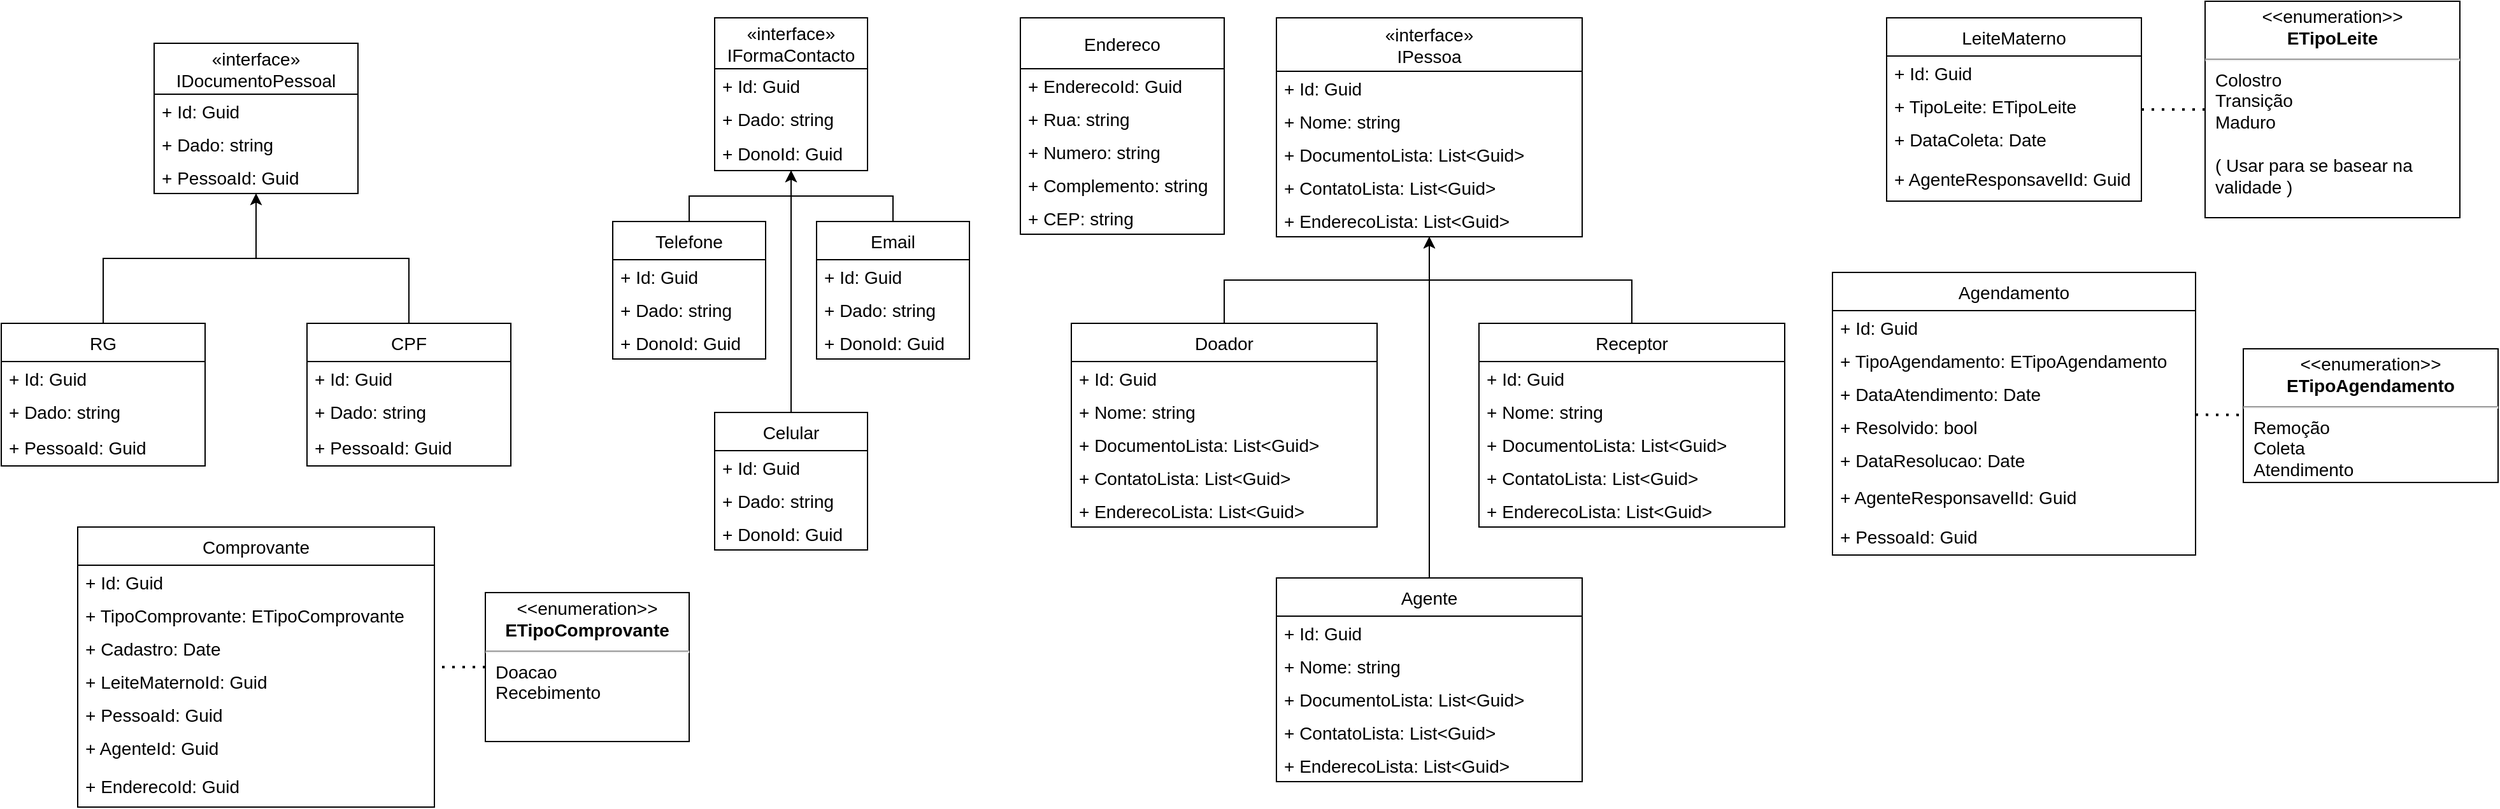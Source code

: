 <mxfile version="20.3.0" type="device"><diagram id="E-iEeLtAQqhnF8Df2W0B" name="Página-1"><mxGraphModel dx="1422" dy="905" grid="1" gridSize="10" guides="1" tooltips="1" connect="1" arrows="1" fold="1" page="1" pageScale="1" pageWidth="827" pageHeight="1169" math="0" shadow="0"><root><mxCell id="0"/><mxCell id="1" parent="0"/><mxCell id="phABMBKXyKqPq_wbPe4x-16" value="«interface»&#10;IDocumentoPessoal" style="swimlane;fontStyle=0;childLayout=stackLayout;horizontal=1;startSize=40;fillColor=none;horizontalStack=0;resizeParent=1;resizeParentMax=0;resizeLast=0;collapsible=1;marginBottom=0;fontSize=14;verticalAlign=middle;" parent="1" vertex="1"><mxGeometry x="240" y="100" width="160" height="118" as="geometry"/></mxCell><mxCell id="Uqanh-Zlto6vGXCfnEu_-18" value="+ Id: Guid" style="text;strokeColor=none;fillColor=none;align=left;verticalAlign=middle;spacingLeft=4;spacingRight=4;overflow=hidden;rotatable=0;points=[[0,0.5],[1,0.5]];portConstraint=eastwest;fontSize=14;" parent="phABMBKXyKqPq_wbPe4x-16" vertex="1"><mxGeometry y="40" width="160" height="26" as="geometry"/></mxCell><mxCell id="phABMBKXyKqPq_wbPe4x-17" value="+ Dado: string" style="text;strokeColor=none;fillColor=none;align=left;verticalAlign=middle;spacingLeft=4;spacingRight=4;overflow=hidden;rotatable=0;points=[[0,0.5],[1,0.5]];portConstraint=eastwest;fontSize=14;" parent="phABMBKXyKqPq_wbPe4x-16" vertex="1"><mxGeometry y="66" width="160" height="26" as="geometry"/></mxCell><mxCell id="Uqanh-Zlto6vGXCfnEu_-35" value="+ PessoaId: Guid" style="text;strokeColor=none;fillColor=none;align=left;verticalAlign=middle;spacingLeft=4;spacingRight=4;overflow=hidden;rotatable=0;points=[[0,0.5],[1,0.5]];portConstraint=eastwest;fontSize=14;" parent="phABMBKXyKqPq_wbPe4x-16" vertex="1"><mxGeometry y="92" width="160" height="26" as="geometry"/></mxCell><mxCell id="-Bdz_eQ71Ck8odImY1UB-2" value="«interface»&#10;IPessoa" style="swimlane;fontStyle=0;childLayout=stackLayout;horizontal=1;startSize=42;fillColor=none;horizontalStack=0;resizeParent=1;resizeParentMax=0;resizeLast=0;collapsible=1;marginBottom=0;fontSize=14;verticalAlign=middle;" parent="1" vertex="1"><mxGeometry x="1121" y="80" width="240" height="172" as="geometry"/></mxCell><mxCell id="-Bdz_eQ71Ck8odImY1UB-3" value="+ Id: Guid" style="text;strokeColor=none;fillColor=none;align=left;verticalAlign=middle;spacingLeft=4;spacingRight=4;overflow=hidden;rotatable=0;points=[[0,0.5],[1,0.5]];portConstraint=eastwest;fontSize=14;" parent="-Bdz_eQ71Ck8odImY1UB-2" vertex="1"><mxGeometry y="42" width="240" height="26" as="geometry"/></mxCell><mxCell id="-Bdz_eQ71Ck8odImY1UB-4" value="+ Nome: string" style="text;strokeColor=none;fillColor=none;align=left;verticalAlign=middle;spacingLeft=4;spacingRight=4;overflow=hidden;rotatable=0;points=[[0,0.5],[1,0.5]];portConstraint=eastwest;fontSize=14;" parent="-Bdz_eQ71Ck8odImY1UB-2" vertex="1"><mxGeometry y="68" width="240" height="26" as="geometry"/></mxCell><mxCell id="iEd2KsL6R-mxoizcgN1I-53" value="+ DocumentoLista: List&lt;Guid&gt;" style="text;strokeColor=none;fillColor=none;align=left;verticalAlign=middle;spacingLeft=4;spacingRight=4;overflow=hidden;rotatable=0;points=[[0,0.5],[1,0.5]];portConstraint=eastwest;fontSize=14;" parent="-Bdz_eQ71Ck8odImY1UB-2" vertex="1"><mxGeometry y="94" width="240" height="26" as="geometry"/></mxCell><mxCell id="iEd2KsL6R-mxoizcgN1I-55" value="+ ContatoLista: List&lt;Guid&gt;" style="text;strokeColor=none;fillColor=none;align=left;verticalAlign=middle;spacingLeft=4;spacingRight=4;overflow=hidden;rotatable=0;points=[[0,0.5],[1,0.5]];portConstraint=eastwest;fontSize=14;" parent="-Bdz_eQ71Ck8odImY1UB-2" vertex="1"><mxGeometry y="120" width="240" height="26" as="geometry"/></mxCell><mxCell id="iEd2KsL6R-mxoizcgN1I-54" value="+ EnderecoLista: List&lt;Guid&gt;" style="text;strokeColor=none;fillColor=none;align=left;verticalAlign=middle;spacingLeft=4;spacingRight=4;overflow=hidden;rotatable=0;points=[[0,0.5],[1,0.5]];portConstraint=eastwest;fontSize=14;" parent="-Bdz_eQ71Ck8odImY1UB-2" vertex="1"><mxGeometry y="146" width="240" height="26" as="geometry"/></mxCell><mxCell id="-Bdz_eQ71Ck8odImY1UB-32" value="«interface»&#10;IFormaContacto" style="swimlane;fontStyle=0;childLayout=stackLayout;horizontal=1;startSize=40;fillColor=none;horizontalStack=0;resizeParent=1;resizeParentMax=0;resizeLast=0;collapsible=1;marginBottom=0;fontSize=14;verticalAlign=middle;" parent="1" vertex="1"><mxGeometry x="680" y="80" width="120" height="120" as="geometry"/></mxCell><mxCell id="Uqanh-Zlto6vGXCfnEu_-11" value="+ Id: Guid" style="text;strokeColor=none;fillColor=none;align=left;verticalAlign=middle;spacingLeft=4;spacingRight=4;overflow=hidden;rotatable=0;points=[[0,0.5],[1,0.5]];portConstraint=eastwest;fontSize=14;" parent="-Bdz_eQ71Ck8odImY1UB-32" vertex="1"><mxGeometry y="40" width="120" height="26" as="geometry"/></mxCell><mxCell id="-Bdz_eQ71Ck8odImY1UB-33" value="+ Dado: string" style="text;strokeColor=none;fillColor=none;align=left;verticalAlign=middle;spacingLeft=4;spacingRight=4;overflow=hidden;rotatable=0;points=[[0,0.5],[1,0.5]];portConstraint=eastwest;fontSize=14;" parent="-Bdz_eQ71Ck8odImY1UB-32" vertex="1"><mxGeometry y="66" width="120" height="26" as="geometry"/></mxCell><mxCell id="Uqanh-Zlto6vGXCfnEu_-43" value="+ DonoId: Guid" style="text;strokeColor=none;fillColor=none;align=left;verticalAlign=middle;spacingLeft=4;spacingRight=4;overflow=hidden;rotatable=0;points=[[0,0.5],[1,0.5]];portConstraint=eastwest;fontSize=14;" parent="-Bdz_eQ71Ck8odImY1UB-32" vertex="1"><mxGeometry y="92" width="120" height="28" as="geometry"/></mxCell><mxCell id="Uqanh-Zlto6vGXCfnEu_-23" value="Endereco" style="swimlane;fontStyle=0;childLayout=stackLayout;horizontal=1;startSize=40;fillColor=none;horizontalStack=0;resizeParent=1;resizeParentMax=0;resizeLast=0;collapsible=1;marginBottom=0;fontSize=14;verticalAlign=middle;" parent="1" vertex="1"><mxGeometry x="920" y="80" width="160" height="170" as="geometry"/></mxCell><mxCell id="Uqanh-Zlto6vGXCfnEu_-30" value="+ EnderecoId: Guid" style="text;strokeColor=none;fillColor=none;align=left;verticalAlign=middle;spacingLeft=4;spacingRight=4;overflow=hidden;rotatable=0;points=[[0,0.5],[1,0.5]];portConstraint=eastwest;fontSize=14;" parent="Uqanh-Zlto6vGXCfnEu_-23" vertex="1"><mxGeometry y="40" width="160" height="26" as="geometry"/></mxCell><mxCell id="Uqanh-Zlto6vGXCfnEu_-24" value="+ Rua: string" style="text;strokeColor=none;fillColor=none;align=left;verticalAlign=middle;spacingLeft=4;spacingRight=4;overflow=hidden;rotatable=0;points=[[0,0.5],[1,0.5]];portConstraint=eastwest;fontSize=14;" parent="Uqanh-Zlto6vGXCfnEu_-23" vertex="1"><mxGeometry y="66" width="160" height="26" as="geometry"/></mxCell><mxCell id="Uqanh-Zlto6vGXCfnEu_-25" value="+ Numero: string" style="text;strokeColor=none;fillColor=none;align=left;verticalAlign=middle;spacingLeft=4;spacingRight=4;overflow=hidden;rotatable=0;points=[[0,0.5],[1,0.5]];portConstraint=eastwest;fontSize=14;" parent="Uqanh-Zlto6vGXCfnEu_-23" vertex="1"><mxGeometry y="92" width="160" height="26" as="geometry"/></mxCell><mxCell id="Uqanh-Zlto6vGXCfnEu_-34" value="+ Complemento: string" style="text;strokeColor=none;fillColor=none;align=left;verticalAlign=middle;spacingLeft=4;spacingRight=4;overflow=hidden;rotatable=0;points=[[0,0.5],[1,0.5]];portConstraint=eastwest;fontSize=14;" parent="Uqanh-Zlto6vGXCfnEu_-23" vertex="1"><mxGeometry y="118" width="160" height="26" as="geometry"/></mxCell><mxCell id="Uqanh-Zlto6vGXCfnEu_-26" value="+ CEP: string" style="text;strokeColor=none;fillColor=none;align=left;verticalAlign=middle;spacingLeft=4;spacingRight=4;overflow=hidden;rotatable=0;points=[[0,0.5],[1,0.5]];portConstraint=eastwest;fontSize=14;" parent="Uqanh-Zlto6vGXCfnEu_-23" vertex="1"><mxGeometry y="144" width="160" height="26" as="geometry"/></mxCell><mxCell id="iEd2KsL6R-mxoizcgN1I-85" style="edgeStyle=orthogonalEdgeStyle;rounded=0;orthogonalLoop=1;jettySize=auto;html=1;exitX=0.5;exitY=0;exitDx=0;exitDy=0;fontSize=14;verticalAlign=middle;" parent="1" source="TdHFL0i4SV0IHrqNO5Vv-9" target="phABMBKXyKqPq_wbPe4x-16" edge="1"><mxGeometry relative="1" as="geometry"/></mxCell><mxCell id="TdHFL0i4SV0IHrqNO5Vv-9" value="RG" style="swimlane;fontStyle=0;childLayout=stackLayout;horizontal=1;startSize=30;fillColor=none;horizontalStack=0;resizeParent=1;resizeParentMax=0;resizeLast=0;collapsible=1;marginBottom=0;fontSize=14;verticalAlign=middle;" parent="1" vertex="1"><mxGeometry x="120" y="320" width="160" height="112" as="geometry"/></mxCell><mxCell id="TdHFL0i4SV0IHrqNO5Vv-10" value="+ Id: Guid" style="text;strokeColor=none;fillColor=none;align=left;verticalAlign=middle;spacingLeft=4;spacingRight=4;overflow=hidden;rotatable=0;points=[[0,0.5],[1,0.5]];portConstraint=eastwest;fontSize=14;" parent="TdHFL0i4SV0IHrqNO5Vv-9" vertex="1"><mxGeometry y="30" width="160" height="26" as="geometry"/></mxCell><mxCell id="TdHFL0i4SV0IHrqNO5Vv-11" value="+ Dado: string" style="text;strokeColor=none;fillColor=none;align=left;verticalAlign=middle;spacingLeft=4;spacingRight=4;overflow=hidden;rotatable=0;points=[[0,0.5],[1,0.5]];portConstraint=eastwest;fontSize=14;" parent="TdHFL0i4SV0IHrqNO5Vv-9" vertex="1"><mxGeometry y="56" width="160" height="26" as="geometry"/></mxCell><mxCell id="TdHFL0i4SV0IHrqNO5Vv-14" value="+ PessoaId: Guid" style="text;strokeColor=none;fillColor=none;align=left;verticalAlign=middle;spacingLeft=4;spacingRight=4;overflow=hidden;rotatable=0;points=[[0,0.5],[1,0.5]];portConstraint=eastwest;fontSize=14;" parent="TdHFL0i4SV0IHrqNO5Vv-9" vertex="1"><mxGeometry y="82" width="160" height="30" as="geometry"/></mxCell><mxCell id="iEd2KsL6R-mxoizcgN1I-86" style="edgeStyle=orthogonalEdgeStyle;rounded=0;orthogonalLoop=1;jettySize=auto;html=1;exitX=0.5;exitY=0;exitDx=0;exitDy=0;fontSize=14;verticalAlign=middle;" parent="1" source="TdHFL0i4SV0IHrqNO5Vv-17" target="phABMBKXyKqPq_wbPe4x-16" edge="1"><mxGeometry relative="1" as="geometry"/></mxCell><mxCell id="TdHFL0i4SV0IHrqNO5Vv-17" value="CPF" style="swimlane;fontStyle=0;childLayout=stackLayout;horizontal=1;startSize=30;fillColor=none;horizontalStack=0;resizeParent=1;resizeParentMax=0;resizeLast=0;collapsible=1;marginBottom=0;fontSize=14;verticalAlign=middle;" parent="1" vertex="1"><mxGeometry x="360" y="320" width="160" height="112" as="geometry"/></mxCell><mxCell id="TdHFL0i4SV0IHrqNO5Vv-18" value="+ Id: Guid" style="text;strokeColor=none;fillColor=none;align=left;verticalAlign=middle;spacingLeft=4;spacingRight=4;overflow=hidden;rotatable=0;points=[[0,0.5],[1,0.5]];portConstraint=eastwest;fontSize=14;" parent="TdHFL0i4SV0IHrqNO5Vv-17" vertex="1"><mxGeometry y="30" width="160" height="26" as="geometry"/></mxCell><mxCell id="TdHFL0i4SV0IHrqNO5Vv-19" value="+ Dado: string" style="text;strokeColor=none;fillColor=none;align=left;verticalAlign=middle;spacingLeft=4;spacingRight=4;overflow=hidden;rotatable=0;points=[[0,0.5],[1,0.5]];portConstraint=eastwest;fontSize=14;" parent="TdHFL0i4SV0IHrqNO5Vv-17" vertex="1"><mxGeometry y="56" width="160" height="26" as="geometry"/></mxCell><mxCell id="TdHFL0i4SV0IHrqNO5Vv-22" value="+ PessoaId: Guid" style="text;strokeColor=none;fillColor=none;align=left;verticalAlign=middle;spacingLeft=4;spacingRight=4;overflow=hidden;rotatable=0;points=[[0,0.5],[1,0.5]];portConstraint=eastwest;fontSize=14;" parent="TdHFL0i4SV0IHrqNO5Vv-17" vertex="1"><mxGeometry y="82" width="160" height="30" as="geometry"/></mxCell><mxCell id="TdHFL0i4SV0IHrqNO5Vv-25" value="Comprovante" style="swimlane;fontStyle=0;childLayout=stackLayout;horizontal=1;startSize=30;fillColor=none;horizontalStack=0;resizeParent=1;resizeParentMax=0;resizeLast=0;collapsible=1;marginBottom=0;fontSize=14;verticalAlign=middle;" parent="1" vertex="1"><mxGeometry x="180" y="480" width="280" height="220" as="geometry"/></mxCell><mxCell id="TdHFL0i4SV0IHrqNO5Vv-26" value="+ Id: Guid" style="text;strokeColor=none;fillColor=none;align=left;verticalAlign=middle;spacingLeft=4;spacingRight=4;overflow=hidden;rotatable=0;points=[[0,0.5],[1,0.5]];portConstraint=eastwest;fontSize=14;" parent="TdHFL0i4SV0IHrqNO5Vv-25" vertex="1"><mxGeometry y="30" width="280" height="26" as="geometry"/></mxCell><mxCell id="iEd2KsL6R-mxoizcgN1I-37" value="+ TipoComprovante: ETipoComprovante" style="text;strokeColor=none;fillColor=none;align=left;verticalAlign=middle;spacingLeft=4;spacingRight=4;overflow=hidden;rotatable=0;points=[[0,0.5],[1,0.5]];portConstraint=eastwest;fontSize=14;" parent="TdHFL0i4SV0IHrqNO5Vv-25" vertex="1"><mxGeometry y="56" width="280" height="26" as="geometry"/></mxCell><mxCell id="TdHFL0i4SV0IHrqNO5Vv-29" value="+ Cadastro: Date" style="text;strokeColor=none;fillColor=none;align=left;verticalAlign=middle;spacingLeft=4;spacingRight=4;overflow=hidden;rotatable=0;points=[[0,0.5],[1,0.5]];portConstraint=eastwest;fontSize=14;" parent="TdHFL0i4SV0IHrqNO5Vv-25" vertex="1"><mxGeometry y="82" width="280" height="26" as="geometry"/></mxCell><mxCell id="iEd2KsL6R-mxoizcgN1I-88" value="+ LeiteMaternoId: Guid" style="text;strokeColor=none;fillColor=none;align=left;verticalAlign=middle;spacingLeft=4;spacingRight=4;overflow=hidden;rotatable=0;points=[[0,0.5],[1,0.5]];portConstraint=eastwest;fontSize=14;" parent="TdHFL0i4SV0IHrqNO5Vv-25" vertex="1"><mxGeometry y="108" width="280" height="26" as="geometry"/></mxCell><mxCell id="TdHFL0i4SV0IHrqNO5Vv-30" value="+ PessoaId: Guid" style="text;strokeColor=none;fillColor=none;align=left;verticalAlign=middle;spacingLeft=4;spacingRight=4;overflow=hidden;rotatable=0;points=[[0,0.5],[1,0.5]];portConstraint=eastwest;fontSize=14;" parent="TdHFL0i4SV0IHrqNO5Vv-25" vertex="1"><mxGeometry y="134" width="280" height="26" as="geometry"/></mxCell><mxCell id="iEd2KsL6R-mxoizcgN1I-48" value="+ AgenteId: Guid" style="text;strokeColor=none;fillColor=none;align=left;verticalAlign=middle;spacingLeft=4;spacingRight=4;overflow=hidden;rotatable=0;points=[[0,0.5],[1,0.5]];portConstraint=eastwest;fontSize=14;" parent="TdHFL0i4SV0IHrqNO5Vv-25" vertex="1"><mxGeometry y="160" width="280" height="26" as="geometry"/></mxCell><mxCell id="iEd2KsL6R-mxoizcgN1I-10" value="+ EnderecoId: Guid" style="text;strokeColor=none;fillColor=none;align=left;verticalAlign=middle;spacingLeft=4;spacingRight=4;overflow=hidden;rotatable=0;points=[[0,0.5],[1,0.5]];portConstraint=eastwest;fontSize=14;" parent="TdHFL0i4SV0IHrqNO5Vv-25" vertex="1"><mxGeometry y="186" width="280" height="34" as="geometry"/></mxCell><mxCell id="iEd2KsL6R-mxoizcgN1I-83" style="edgeStyle=orthogonalEdgeStyle;rounded=0;orthogonalLoop=1;jettySize=auto;html=1;exitX=0.5;exitY=0;exitDx=0;exitDy=0;fontSize=14;verticalAlign=middle;" parent="1" source="TdHFL0i4SV0IHrqNO5Vv-33" target="-Bdz_eQ71Ck8odImY1UB-32" edge="1"><mxGeometry relative="1" as="geometry"/></mxCell><mxCell id="TdHFL0i4SV0IHrqNO5Vv-33" value="Email" style="swimlane;fontStyle=0;childLayout=stackLayout;horizontal=1;startSize=30;fillColor=none;horizontalStack=0;resizeParent=1;resizeParentMax=0;resizeLast=0;collapsible=1;marginBottom=0;fontSize=14;verticalAlign=middle;" parent="1" vertex="1"><mxGeometry x="760" y="240" width="120" height="108" as="geometry"/></mxCell><mxCell id="TdHFL0i4SV0IHrqNO5Vv-34" value="+ Id: Guid" style="text;strokeColor=none;fillColor=none;align=left;verticalAlign=middle;spacingLeft=4;spacingRight=4;overflow=hidden;rotatable=0;points=[[0,0.5],[1,0.5]];portConstraint=eastwest;fontSize=14;" parent="TdHFL0i4SV0IHrqNO5Vv-33" vertex="1"><mxGeometry y="30" width="120" height="26" as="geometry"/></mxCell><mxCell id="TdHFL0i4SV0IHrqNO5Vv-35" value="+ Dado: string" style="text;strokeColor=none;fillColor=none;align=left;verticalAlign=middle;spacingLeft=4;spacingRight=4;overflow=hidden;rotatable=0;points=[[0,0.5],[1,0.5]];portConstraint=eastwest;fontSize=14;" parent="TdHFL0i4SV0IHrqNO5Vv-33" vertex="1"><mxGeometry y="56" width="120" height="26" as="geometry"/></mxCell><mxCell id="TdHFL0i4SV0IHrqNO5Vv-36" value="+ DonoId: Guid" style="text;strokeColor=none;fillColor=none;align=left;verticalAlign=middle;spacingLeft=4;spacingRight=4;overflow=hidden;rotatable=0;points=[[0,0.5],[1,0.5]];portConstraint=eastwest;fontSize=14;" parent="TdHFL0i4SV0IHrqNO5Vv-33" vertex="1"><mxGeometry y="82" width="120" height="26" as="geometry"/></mxCell><mxCell id="iEd2KsL6R-mxoizcgN1I-84" style="edgeStyle=orthogonalEdgeStyle;rounded=0;orthogonalLoop=1;jettySize=auto;html=1;exitX=0.5;exitY=0;exitDx=0;exitDy=0;fontSize=14;verticalAlign=middle;" parent="1" source="TdHFL0i4SV0IHrqNO5Vv-40" target="-Bdz_eQ71Ck8odImY1UB-32" edge="1"><mxGeometry relative="1" as="geometry"/></mxCell><mxCell id="TdHFL0i4SV0IHrqNO5Vv-40" value="Telefone" style="swimlane;fontStyle=0;childLayout=stackLayout;horizontal=1;startSize=30;fillColor=none;horizontalStack=0;resizeParent=1;resizeParentMax=0;resizeLast=0;collapsible=1;marginBottom=0;fontSize=14;verticalAlign=middle;" parent="1" vertex="1"><mxGeometry x="600" y="240" width="120" height="108" as="geometry"/></mxCell><mxCell id="TdHFL0i4SV0IHrqNO5Vv-41" value="+ Id: Guid" style="text;strokeColor=none;fillColor=none;align=left;verticalAlign=middle;spacingLeft=4;spacingRight=4;overflow=hidden;rotatable=0;points=[[0,0.5],[1,0.5]];portConstraint=eastwest;fontSize=14;" parent="TdHFL0i4SV0IHrqNO5Vv-40" vertex="1"><mxGeometry y="30" width="120" height="26" as="geometry"/></mxCell><mxCell id="TdHFL0i4SV0IHrqNO5Vv-42" value="+ Dado: string" style="text;strokeColor=none;fillColor=none;align=left;verticalAlign=middle;spacingLeft=4;spacingRight=4;overflow=hidden;rotatable=0;points=[[0,0.5],[1,0.5]];portConstraint=eastwest;fontSize=14;" parent="TdHFL0i4SV0IHrqNO5Vv-40" vertex="1"><mxGeometry y="56" width="120" height="26" as="geometry"/></mxCell><mxCell id="TdHFL0i4SV0IHrqNO5Vv-43" value="+ DonoId: Guid" style="text;strokeColor=none;fillColor=none;align=left;verticalAlign=middle;spacingLeft=4;spacingRight=4;overflow=hidden;rotatable=0;points=[[0,0.5],[1,0.5]];portConstraint=eastwest;fontSize=14;" parent="TdHFL0i4SV0IHrqNO5Vv-40" vertex="1"><mxGeometry y="82" width="120" height="26" as="geometry"/></mxCell><mxCell id="iEd2KsL6R-mxoizcgN1I-33" value="" style="endArrow=none;dashed=1;html=1;dashPattern=1 3;strokeWidth=2;rounded=0;fontSize=14;verticalAlign=middle;" parent="1" source="iEd2KsL6R-mxoizcgN1I-46" target="TdHFL0i4SV0IHrqNO5Vv-25" edge="1"><mxGeometry width="50" height="50" relative="1" as="geometry"><mxPoint x="501" y="653" as="sourcePoint"/><mxPoint x="360" y="710" as="targetPoint"/></mxGeometry></mxCell><mxCell id="iEd2KsL6R-mxoizcgN1I-46" value="&lt;p style=&quot;margin: 4px 0px 0px; text-align: center; font-size: 14px;&quot;&gt;&amp;lt;&amp;lt;enumeration&amp;gt;&amp;gt;&lt;br style=&quot;font-size: 14px;&quot;&gt;&lt;b style=&quot;font-size: 14px;&quot;&gt;ETipoComprovante&lt;/b&gt;&lt;/p&gt;&lt;hr style=&quot;font-size: 14px;&quot;&gt;&lt;p style=&quot;margin: 0px 0px 0px 8px; text-align: left; font-size: 14px;&quot;&gt;Doacao&lt;br style=&quot;font-size: 14px;&quot;&gt;Recebimento&lt;/p&gt;" style="shape=rect;html=1;overflow=fill;whiteSpace=wrap;fontSize=14;verticalAlign=middle;" parent="1" vertex="1"><mxGeometry x="500" y="531.5" width="160" height="117" as="geometry"/></mxCell><mxCell id="iEd2KsL6R-mxoizcgN1I-80" style="edgeStyle=orthogonalEdgeStyle;rounded=0;orthogonalLoop=1;jettySize=auto;html=1;exitX=0.5;exitY=0;exitDx=0;exitDy=0;fontSize=14;verticalAlign=middle;" parent="1" source="iEd2KsL6R-mxoizcgN1I-56" target="-Bdz_eQ71Ck8odImY1UB-2" edge="1"><mxGeometry relative="1" as="geometry"><mxPoint x="1440" y="350" as="targetPoint"/></mxGeometry></mxCell><mxCell id="iEd2KsL6R-mxoizcgN1I-56" value="Agente" style="swimlane;fontStyle=0;childLayout=stackLayout;horizontal=1;startSize=30;fillColor=none;horizontalStack=0;resizeParent=1;resizeParentMax=0;resizeLast=0;collapsible=1;marginBottom=0;fontSize=14;verticalAlign=middle;" parent="1" vertex="1"><mxGeometry x="1121" y="520" width="240" height="160" as="geometry"/></mxCell><mxCell id="iEd2KsL6R-mxoizcgN1I-57" value="+ Id: Guid" style="text;strokeColor=none;fillColor=none;align=left;verticalAlign=middle;spacingLeft=4;spacingRight=4;overflow=hidden;rotatable=0;points=[[0,0.5],[1,0.5]];portConstraint=eastwest;fontSize=14;" parent="iEd2KsL6R-mxoizcgN1I-56" vertex="1"><mxGeometry y="30" width="240" height="26" as="geometry"/></mxCell><mxCell id="iEd2KsL6R-mxoizcgN1I-58" value="+ Nome: string" style="text;strokeColor=none;fillColor=none;align=left;verticalAlign=middle;spacingLeft=4;spacingRight=4;overflow=hidden;rotatable=0;points=[[0,0.5],[1,0.5]];portConstraint=eastwest;fontSize=14;" parent="iEd2KsL6R-mxoizcgN1I-56" vertex="1"><mxGeometry y="56" width="240" height="26" as="geometry"/></mxCell><mxCell id="iEd2KsL6R-mxoizcgN1I-59" value="+ DocumentoLista: List&lt;Guid&gt;" style="text;strokeColor=none;fillColor=none;align=left;verticalAlign=middle;spacingLeft=4;spacingRight=4;overflow=hidden;rotatable=0;points=[[0,0.5],[1,0.5]];portConstraint=eastwest;fontSize=14;" parent="iEd2KsL6R-mxoizcgN1I-56" vertex="1"><mxGeometry y="82" width="240" height="26" as="geometry"/></mxCell><mxCell id="iEd2KsL6R-mxoizcgN1I-60" value="+ ContatoLista: List&lt;Guid&gt;" style="text;strokeColor=none;fillColor=none;align=left;verticalAlign=middle;spacingLeft=4;spacingRight=4;overflow=hidden;rotatable=0;points=[[0,0.5],[1,0.5]];portConstraint=eastwest;fontSize=14;" parent="iEd2KsL6R-mxoizcgN1I-56" vertex="1"><mxGeometry y="108" width="240" height="26" as="geometry"/></mxCell><mxCell id="iEd2KsL6R-mxoizcgN1I-61" value="+ EnderecoLista: List&lt;Guid&gt;" style="text;strokeColor=none;fillColor=none;align=left;verticalAlign=middle;spacingLeft=4;spacingRight=4;overflow=hidden;rotatable=0;points=[[0,0.5],[1,0.5]];portConstraint=eastwest;fontSize=14;" parent="iEd2KsL6R-mxoizcgN1I-56" vertex="1"><mxGeometry y="134" width="240" height="26" as="geometry"/></mxCell><mxCell id="iEd2KsL6R-mxoizcgN1I-82" style="edgeStyle=orthogonalEdgeStyle;rounded=0;orthogonalLoop=1;jettySize=auto;html=1;exitX=0.5;exitY=0;exitDx=0;exitDy=0;fontSize=14;verticalAlign=middle;" parent="1" source="iEd2KsL6R-mxoizcgN1I-62" target="-Bdz_eQ71Ck8odImY1UB-2" edge="1"><mxGeometry relative="1" as="geometry"/></mxCell><mxCell id="iEd2KsL6R-mxoizcgN1I-62" value="Doador" style="swimlane;fontStyle=0;childLayout=stackLayout;horizontal=1;startSize=30;fillColor=none;horizontalStack=0;resizeParent=1;resizeParentMax=0;resizeLast=0;collapsible=1;marginBottom=0;fontSize=14;verticalAlign=middle;" parent="1" vertex="1"><mxGeometry x="960" y="320" width="240" height="160" as="geometry"/></mxCell><mxCell id="iEd2KsL6R-mxoizcgN1I-63" value="+ Id: Guid" style="text;strokeColor=none;fillColor=none;align=left;verticalAlign=middle;spacingLeft=4;spacingRight=4;overflow=hidden;rotatable=0;points=[[0,0.5],[1,0.5]];portConstraint=eastwest;fontSize=14;" parent="iEd2KsL6R-mxoizcgN1I-62" vertex="1"><mxGeometry y="30" width="240" height="26" as="geometry"/></mxCell><mxCell id="iEd2KsL6R-mxoizcgN1I-64" value="+ Nome: string" style="text;strokeColor=none;fillColor=none;align=left;verticalAlign=middle;spacingLeft=4;spacingRight=4;overflow=hidden;rotatable=0;points=[[0,0.5],[1,0.5]];portConstraint=eastwest;fontSize=14;" parent="iEd2KsL6R-mxoizcgN1I-62" vertex="1"><mxGeometry y="56" width="240" height="26" as="geometry"/></mxCell><mxCell id="iEd2KsL6R-mxoizcgN1I-65" value="+ DocumentoLista: List&lt;Guid&gt;" style="text;strokeColor=none;fillColor=none;align=left;verticalAlign=middle;spacingLeft=4;spacingRight=4;overflow=hidden;rotatable=0;points=[[0,0.5],[1,0.5]];portConstraint=eastwest;fontSize=14;" parent="iEd2KsL6R-mxoizcgN1I-62" vertex="1"><mxGeometry y="82" width="240" height="26" as="geometry"/></mxCell><mxCell id="iEd2KsL6R-mxoizcgN1I-66" value="+ ContatoLista: List&lt;Guid&gt;" style="text;strokeColor=none;fillColor=none;align=left;verticalAlign=middle;spacingLeft=4;spacingRight=4;overflow=hidden;rotatable=0;points=[[0,0.5],[1,0.5]];portConstraint=eastwest;fontSize=14;" parent="iEd2KsL6R-mxoizcgN1I-62" vertex="1"><mxGeometry y="108" width="240" height="26" as="geometry"/></mxCell><mxCell id="iEd2KsL6R-mxoizcgN1I-67" value="+ EnderecoLista: List&lt;Guid&gt;" style="text;strokeColor=none;fillColor=none;align=left;verticalAlign=middle;spacingLeft=4;spacingRight=4;overflow=hidden;rotatable=0;points=[[0,0.5],[1,0.5]];portConstraint=eastwest;fontSize=14;" parent="iEd2KsL6R-mxoizcgN1I-62" vertex="1"><mxGeometry y="134" width="240" height="26" as="geometry"/></mxCell><mxCell id="iEd2KsL6R-mxoizcgN1I-81" style="edgeStyle=orthogonalEdgeStyle;rounded=0;orthogonalLoop=1;jettySize=auto;html=1;exitX=0.5;exitY=0;exitDx=0;exitDy=0;fontSize=14;verticalAlign=middle;" parent="1" source="iEd2KsL6R-mxoizcgN1I-68" target="-Bdz_eQ71Ck8odImY1UB-2" edge="1"><mxGeometry relative="1" as="geometry"/></mxCell><mxCell id="iEd2KsL6R-mxoizcgN1I-68" value="Receptor" style="swimlane;fontStyle=0;childLayout=stackLayout;horizontal=1;startSize=30;fillColor=none;horizontalStack=0;resizeParent=1;resizeParentMax=0;resizeLast=0;collapsible=1;marginBottom=0;fontSize=14;verticalAlign=middle;" parent="1" vertex="1"><mxGeometry x="1280" y="320" width="240" height="160" as="geometry"/></mxCell><mxCell id="iEd2KsL6R-mxoizcgN1I-69" value="+ Id: Guid" style="text;strokeColor=none;fillColor=none;align=left;verticalAlign=middle;spacingLeft=4;spacingRight=4;overflow=hidden;rotatable=0;points=[[0,0.5],[1,0.5]];portConstraint=eastwest;fontSize=14;" parent="iEd2KsL6R-mxoizcgN1I-68" vertex="1"><mxGeometry y="30" width="240" height="26" as="geometry"/></mxCell><mxCell id="iEd2KsL6R-mxoizcgN1I-70" value="+ Nome: string" style="text;strokeColor=none;fillColor=none;align=left;verticalAlign=middle;spacingLeft=4;spacingRight=4;overflow=hidden;rotatable=0;points=[[0,0.5],[1,0.5]];portConstraint=eastwest;fontSize=14;" parent="iEd2KsL6R-mxoizcgN1I-68" vertex="1"><mxGeometry y="56" width="240" height="26" as="geometry"/></mxCell><mxCell id="iEd2KsL6R-mxoizcgN1I-71" value="+ DocumentoLista: List&lt;Guid&gt;" style="text;strokeColor=none;fillColor=none;align=left;verticalAlign=middle;spacingLeft=4;spacingRight=4;overflow=hidden;rotatable=0;points=[[0,0.5],[1,0.5]];portConstraint=eastwest;fontSize=14;" parent="iEd2KsL6R-mxoizcgN1I-68" vertex="1"><mxGeometry y="82" width="240" height="26" as="geometry"/></mxCell><mxCell id="iEd2KsL6R-mxoizcgN1I-72" value="+ ContatoLista: List&lt;Guid&gt;" style="text;strokeColor=none;fillColor=none;align=left;verticalAlign=middle;spacingLeft=4;spacingRight=4;overflow=hidden;rotatable=0;points=[[0,0.5],[1,0.5]];portConstraint=eastwest;fontSize=14;" parent="iEd2KsL6R-mxoizcgN1I-68" vertex="1"><mxGeometry y="108" width="240" height="26" as="geometry"/></mxCell><mxCell id="iEd2KsL6R-mxoizcgN1I-73" value="+ EnderecoLista: List&lt;Guid&gt;" style="text;strokeColor=none;fillColor=none;align=left;verticalAlign=middle;spacingLeft=4;spacingRight=4;overflow=hidden;rotatable=0;points=[[0,0.5],[1,0.5]];portConstraint=eastwest;fontSize=14;" parent="iEd2KsL6R-mxoizcgN1I-68" vertex="1"><mxGeometry y="134" width="240" height="26" as="geometry"/></mxCell><mxCell id="iEd2KsL6R-mxoizcgN1I-92" value="LeiteMaterno" style="swimlane;fontStyle=0;childLayout=stackLayout;horizontal=1;startSize=30;fillColor=none;horizontalStack=0;resizeParent=1;resizeParentMax=0;resizeLast=0;collapsible=1;marginBottom=0;labelBorderColor=none;fontSize=14;verticalAlign=middle;" parent="1" vertex="1"><mxGeometry x="1600" y="80" width="200" height="144" as="geometry"/></mxCell><mxCell id="iEd2KsL6R-mxoizcgN1I-93" value="+ Id: Guid" style="text;strokeColor=none;fillColor=none;align=left;verticalAlign=middle;spacingLeft=4;spacingRight=4;overflow=hidden;rotatable=0;points=[[0,0.5],[1,0.5]];portConstraint=eastwest;labelBorderColor=none;fontSize=14;" parent="iEd2KsL6R-mxoizcgN1I-92" vertex="1"><mxGeometry y="30" width="200" height="26" as="geometry"/></mxCell><mxCell id="iEd2KsL6R-mxoizcgN1I-94" value="+ TipoLeite: ETipoLeite" style="text;strokeColor=none;fillColor=none;align=left;verticalAlign=middle;spacingLeft=4;spacingRight=4;overflow=hidden;rotatable=0;points=[[0,0.5],[1,0.5]];portConstraint=eastwest;labelBorderColor=none;fontSize=14;" parent="iEd2KsL6R-mxoizcgN1I-92" vertex="1"><mxGeometry y="56" width="200" height="26" as="geometry"/></mxCell><mxCell id="iEd2KsL6R-mxoizcgN1I-99" value="+ DataColeta: Date" style="text;strokeColor=none;fillColor=none;align=left;verticalAlign=middle;spacingLeft=4;spacingRight=4;overflow=hidden;rotatable=0;points=[[0,0.5],[1,0.5]];portConstraint=eastwest;labelBorderColor=none;fontSize=14;" parent="iEd2KsL6R-mxoizcgN1I-92" vertex="1"><mxGeometry y="82" width="200" height="26" as="geometry"/></mxCell><mxCell id="iEd2KsL6R-mxoizcgN1I-100" value="+ AgenteResponsavelId: Guid" style="text;strokeColor=none;fillColor=none;align=left;verticalAlign=middle;spacingLeft=4;spacingRight=4;overflow=hidden;rotatable=0;points=[[0,0.5],[1,0.5]];portConstraint=eastwest;fontSize=14;" parent="iEd2KsL6R-mxoizcgN1I-92" vertex="1"><mxGeometry y="108" width="200" height="36" as="geometry"/></mxCell><mxCell id="iEd2KsL6R-mxoizcgN1I-96" value="&lt;p style=&quot;margin: 4px 0px 0px; text-align: center; font-size: 14px;&quot;&gt;&lt;font style=&quot;font-size: 14px;&quot;&gt;&amp;lt;&amp;lt;enumeration&amp;gt;&amp;gt;&lt;br style=&quot;font-size: 14px;&quot;&gt;&lt;b style=&quot;font-size: 14px;&quot;&gt;ETipoLeite&lt;/b&gt;&lt;/font&gt;&lt;/p&gt;&lt;hr style=&quot;font-size: 14px;&quot;&gt;&lt;p style=&quot;margin: 0px 0px 0px 8px; text-align: left; font-size: 14px;&quot;&gt;&lt;font style=&quot;font-size: 14px;&quot;&gt;Colostro&lt;br style=&quot;font-size: 14px;&quot;&gt;Transição&lt;/font&gt;&lt;/p&gt;&lt;p style=&quot;margin: 0px 0px 0px 8px; text-align: left; font-size: 14px;&quot;&gt;&lt;font style=&quot;font-size: 14px;&quot;&gt;Maduro&lt;/font&gt;&lt;/p&gt;&lt;p style=&quot;margin: 0px 0px 0px 8px; text-align: left; font-size: 14px;&quot;&gt;&lt;br&gt;&lt;/p&gt;&lt;p style=&quot;margin: 0px 0px 0px 8px; text-align: left; font-size: 14px;&quot;&gt;( Usar para se basear na validade )&lt;/p&gt;" style="shape=rect;html=1;overflow=fill;whiteSpace=wrap;labelBorderColor=none;fontSize=14;verticalAlign=middle;" parent="1" vertex="1"><mxGeometry x="1850" y="67" width="200" height="170" as="geometry"/></mxCell><mxCell id="iEd2KsL6R-mxoizcgN1I-97" value="" style="endArrow=none;dashed=1;html=1;dashPattern=1 3;strokeWidth=2;rounded=0;fontSize=18;verticalAlign=middle;" parent="1" source="iEd2KsL6R-mxoizcgN1I-92" target="iEd2KsL6R-mxoizcgN1I-96" edge="1"><mxGeometry width="50" height="50" relative="1" as="geometry"><mxPoint x="1590" y="340" as="sourcePoint"/><mxPoint x="1640" y="290" as="targetPoint"/></mxGeometry></mxCell><mxCell id="76gtGBMl_0nVWyZiOKxO-3" value="Agendamento" style="swimlane;fontStyle=0;childLayout=stackLayout;horizontal=1;startSize=30;fillColor=none;horizontalStack=0;resizeParent=1;resizeParentMax=0;resizeLast=0;collapsible=1;marginBottom=0;labelBorderColor=none;fontSize=14;verticalAlign=middle;" parent="1" vertex="1"><mxGeometry x="1557.5" y="280" width="285" height="222" as="geometry"/></mxCell><mxCell id="76gtGBMl_0nVWyZiOKxO-4" value="+ Id: Guid" style="text;strokeColor=none;fillColor=none;align=left;verticalAlign=middle;spacingLeft=4;spacingRight=4;overflow=hidden;rotatable=0;points=[[0,0.5],[1,0.5]];portConstraint=eastwest;labelBorderColor=none;fontSize=14;" parent="76gtGBMl_0nVWyZiOKxO-3" vertex="1"><mxGeometry y="30" width="285" height="26" as="geometry"/></mxCell><mxCell id="76gtGBMl_0nVWyZiOKxO-5" value="+ TipoAgendamento: ETipoAgendamento" style="text;strokeColor=none;fillColor=none;align=left;verticalAlign=middle;spacingLeft=4;spacingRight=4;overflow=hidden;rotatable=0;points=[[0,0.5],[1,0.5]];portConstraint=eastwest;labelBorderColor=none;fontSize=14;" parent="76gtGBMl_0nVWyZiOKxO-3" vertex="1"><mxGeometry y="56" width="285" height="26" as="geometry"/></mxCell><mxCell id="76gtGBMl_0nVWyZiOKxO-6" value="+ DataAtendimento: Date" style="text;strokeColor=none;fillColor=none;align=left;verticalAlign=middle;spacingLeft=4;spacingRight=4;overflow=hidden;rotatable=0;points=[[0,0.5],[1,0.5]];portConstraint=eastwest;labelBorderColor=none;fontSize=14;" parent="76gtGBMl_0nVWyZiOKxO-3" vertex="1"><mxGeometry y="82" width="285" height="26" as="geometry"/></mxCell><mxCell id="76gtGBMl_0nVWyZiOKxO-13" value="+ Resolvido: bool" style="text;strokeColor=none;fillColor=none;align=left;verticalAlign=middle;spacingLeft=4;spacingRight=4;overflow=hidden;rotatable=0;points=[[0,0.5],[1,0.5]];portConstraint=eastwest;labelBorderColor=none;fontSize=14;" parent="76gtGBMl_0nVWyZiOKxO-3" vertex="1"><mxGeometry y="108" width="285" height="26" as="geometry"/></mxCell><mxCell id="76gtGBMl_0nVWyZiOKxO-14" value="+ DataResolucao: Date" style="text;strokeColor=none;fillColor=none;align=left;verticalAlign=middle;spacingLeft=4;spacingRight=4;overflow=hidden;rotatable=0;points=[[0,0.5],[1,0.5]];portConstraint=eastwest;labelBorderColor=none;fontSize=14;" parent="76gtGBMl_0nVWyZiOKxO-3" vertex="1"><mxGeometry y="134" width="285" height="26" as="geometry"/></mxCell><mxCell id="76gtGBMl_0nVWyZiOKxO-7" value="+ AgenteResponsavelId: Guid" style="text;strokeColor=none;fillColor=none;align=left;verticalAlign=middle;spacingLeft=4;spacingRight=4;overflow=hidden;rotatable=0;points=[[0,0.5],[1,0.5]];portConstraint=eastwest;fontSize=14;" parent="76gtGBMl_0nVWyZiOKxO-3" vertex="1"><mxGeometry y="160" width="285" height="32" as="geometry"/></mxCell><mxCell id="76gtGBMl_0nVWyZiOKxO-11" value="+ PessoaId: Guid" style="text;strokeColor=none;fillColor=none;align=left;verticalAlign=middle;spacingLeft=4;spacingRight=4;overflow=hidden;rotatable=0;points=[[0,0.5],[1,0.5]];portConstraint=eastwest;fontSize=14;" parent="76gtGBMl_0nVWyZiOKxO-3" vertex="1"><mxGeometry y="192" width="285" height="30" as="geometry"/></mxCell><mxCell id="76gtGBMl_0nVWyZiOKxO-8" value="&lt;p style=&quot;margin: 4px 0px 0px; text-align: center; font-size: 14px;&quot;&gt;&lt;font style=&quot;font-size: 14px;&quot;&gt;&amp;lt;&amp;lt;enumeration&amp;gt;&amp;gt;&lt;br style=&quot;font-size: 14px;&quot;&gt;&lt;b&gt;ETipoAgendamento&lt;/b&gt;&lt;/font&gt;&lt;/p&gt;&lt;hr style=&quot;font-size: 14px;&quot;&gt;&lt;p style=&quot;margin: 0px 0px 0px 8px; text-align: left; font-size: 14px;&quot;&gt;&lt;font style=&quot;font-size: 14px;&quot;&gt;Remoção&lt;/font&gt;&lt;/p&gt;&lt;p style=&quot;margin: 0px 0px 0px 8px; text-align: left; font-size: 14px;&quot;&gt;&lt;font style=&quot;font-size: 14px;&quot;&gt;Coleta&lt;/font&gt;&lt;/p&gt;&lt;p style=&quot;margin: 0px 0px 0px 8px; text-align: left; font-size: 14px;&quot;&gt;&lt;font style=&quot;font-size: 14px;&quot;&gt;Atendimento&lt;/font&gt;&lt;/p&gt;" style="shape=rect;html=1;overflow=fill;whiteSpace=wrap;labelBorderColor=none;fontSize=14;verticalAlign=middle;" parent="1" vertex="1"><mxGeometry x="1880" y="340" width="200" height="105" as="geometry"/></mxCell><mxCell id="76gtGBMl_0nVWyZiOKxO-10" value="" style="endArrow=none;dashed=1;html=1;dashPattern=1 3;strokeWidth=2;rounded=0;verticalAlign=middle;" parent="1" source="76gtGBMl_0nVWyZiOKxO-3" target="76gtGBMl_0nVWyZiOKxO-8" edge="1"><mxGeometry width="50" height="50" relative="1" as="geometry"><mxPoint x="1970" y="500" as="sourcePoint"/><mxPoint x="2020" y="450" as="targetPoint"/></mxGeometry></mxCell><mxCell id="kzO9mVmG0XjWUG7jkxw2-5" style="edgeStyle=orthogonalEdgeStyle;rounded=0;orthogonalLoop=1;jettySize=auto;html=1;exitX=0.5;exitY=0;exitDx=0;exitDy=0;" edge="1" parent="1" source="kzO9mVmG0XjWUG7jkxw2-1" target="-Bdz_eQ71Ck8odImY1UB-32"><mxGeometry relative="1" as="geometry"/></mxCell><mxCell id="kzO9mVmG0XjWUG7jkxw2-1" value="Celular" style="swimlane;fontStyle=0;childLayout=stackLayout;horizontal=1;startSize=30;fillColor=none;horizontalStack=0;resizeParent=1;resizeParentMax=0;resizeLast=0;collapsible=1;marginBottom=0;fontSize=14;verticalAlign=middle;" vertex="1" parent="1"><mxGeometry x="680" y="390" width="120" height="108" as="geometry"/></mxCell><mxCell id="kzO9mVmG0XjWUG7jkxw2-2" value="+ Id: Guid" style="text;strokeColor=none;fillColor=none;align=left;verticalAlign=middle;spacingLeft=4;spacingRight=4;overflow=hidden;rotatable=0;points=[[0,0.5],[1,0.5]];portConstraint=eastwest;fontSize=14;" vertex="1" parent="kzO9mVmG0XjWUG7jkxw2-1"><mxGeometry y="30" width="120" height="26" as="geometry"/></mxCell><mxCell id="kzO9mVmG0XjWUG7jkxw2-3" value="+ Dado: string" style="text;strokeColor=none;fillColor=none;align=left;verticalAlign=middle;spacingLeft=4;spacingRight=4;overflow=hidden;rotatable=0;points=[[0,0.5],[1,0.5]];portConstraint=eastwest;fontSize=14;" vertex="1" parent="kzO9mVmG0XjWUG7jkxw2-1"><mxGeometry y="56" width="120" height="26" as="geometry"/></mxCell><mxCell id="kzO9mVmG0XjWUG7jkxw2-4" value="+ DonoId: Guid" style="text;strokeColor=none;fillColor=none;align=left;verticalAlign=middle;spacingLeft=4;spacingRight=4;overflow=hidden;rotatable=0;points=[[0,0.5],[1,0.5]];portConstraint=eastwest;fontSize=14;" vertex="1" parent="kzO9mVmG0XjWUG7jkxw2-1"><mxGeometry y="82" width="120" height="26" as="geometry"/></mxCell></root></mxGraphModel></diagram></mxfile>